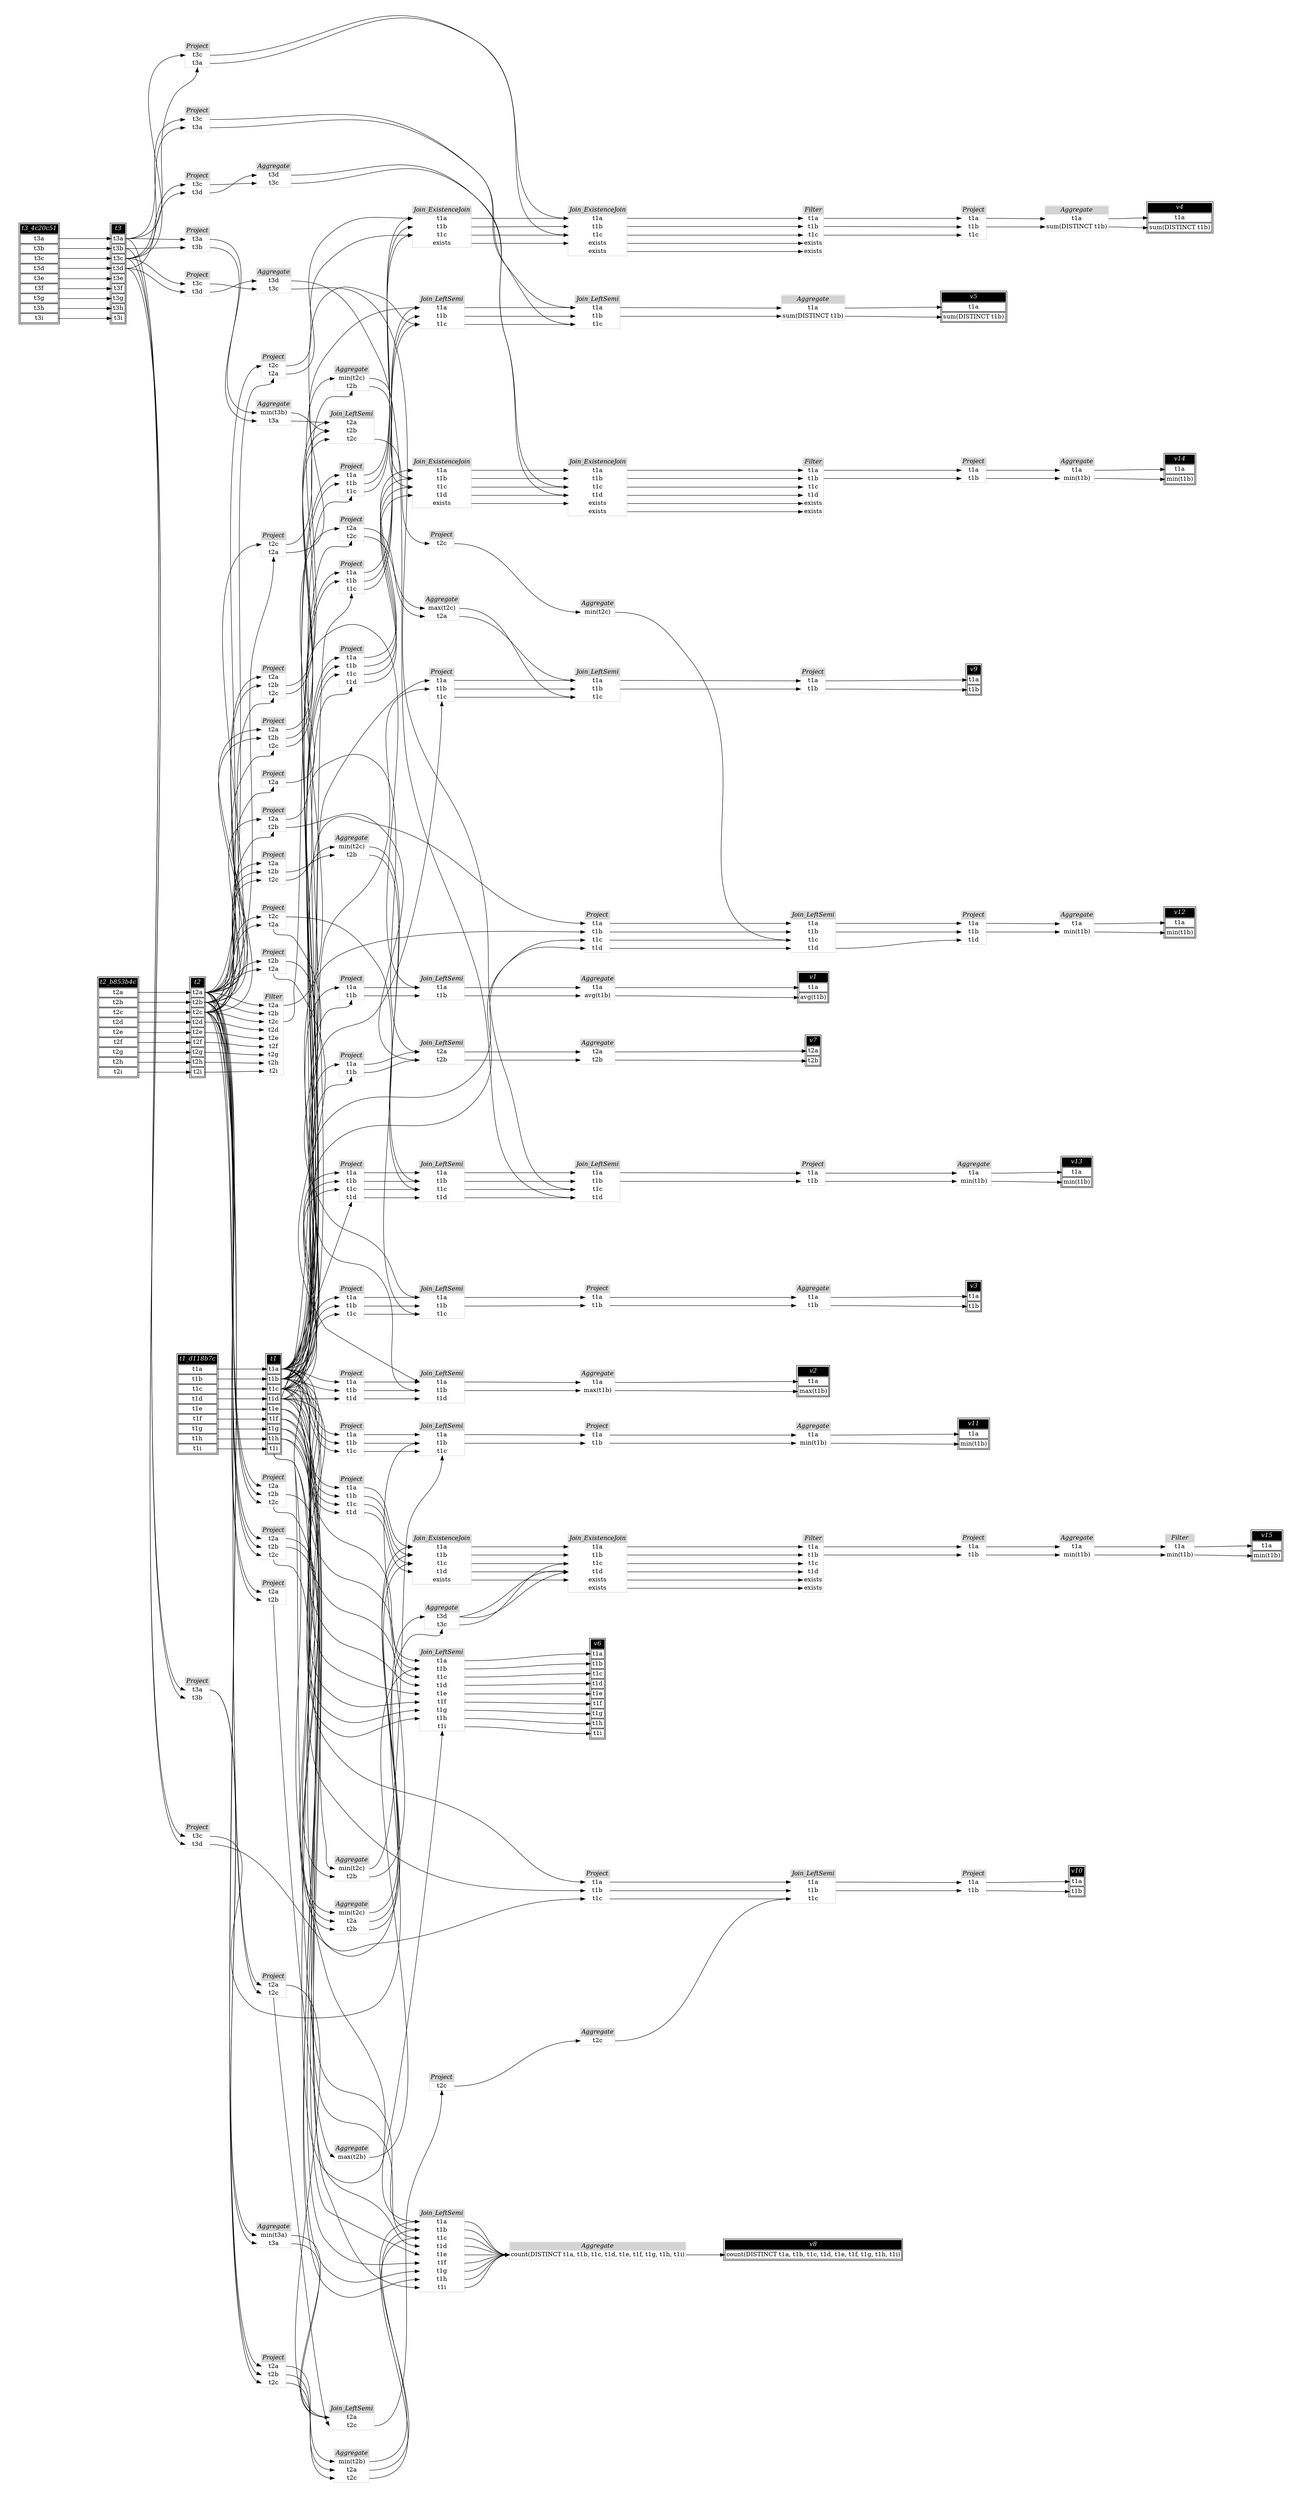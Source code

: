 // Automatically generated by SQLFlowTestSuite


digraph {
  graph [pad="0.5" nodesep="0.5" ranksep="1" fontname="Helvetica" rankdir=LR];
  node [shape=plaintext]

  
"Aggregate_049f04d" [label=<
<table color="lightgray" border="1" cellborder="0" cellspacing="0">
  <tr><td bgcolor="lightgray" port="nodeName"><i>Aggregate</i></td></tr>
  <tr><td port="0">t1a</td></tr>
<tr><td port="1">min(t1b)</td></tr>
</table>>];
     

"Aggregate_07106fa" [label=<
<table color="lightgray" border="1" cellborder="0" cellspacing="0">
  <tr><td bgcolor="lightgray" port="nodeName"><i>Aggregate</i></td></tr>
  <tr><td port="0">min(t2c)</td></tr>
</table>>];
     

"Aggregate_09254aa" [label=<
<table color="lightgray" border="1" cellborder="0" cellspacing="0">
  <tr><td bgcolor="lightgray" port="nodeName"><i>Aggregate</i></td></tr>
  <tr><td port="0">t1a</td></tr>
<tr><td port="1">min(t1b)</td></tr>
</table>>];
     

"Aggregate_1176e4d" [label=<
<table color="lightgray" border="1" cellborder="0" cellspacing="0">
  <tr><td bgcolor="lightgray" port="nodeName"><i>Aggregate</i></td></tr>
  <tr><td port="0">min(t3b)</td></tr>
<tr><td port="1">t3a</td></tr>
</table>>];
     

"Aggregate_1889f0f" [label=<
<table color="lightgray" border="1" cellborder="0" cellspacing="0">
  <tr><td bgcolor="lightgray" port="nodeName"><i>Aggregate</i></td></tr>
  <tr><td port="0">t2a</td></tr>
<tr><td port="1">t2b</td></tr>
</table>>];
     

"Aggregate_248b969" [label=<
<table color="lightgray" border="1" cellborder="0" cellspacing="0">
  <tr><td bgcolor="lightgray" port="nodeName"><i>Aggregate</i></td></tr>
  <tr><td port="0">t1a</td></tr>
<tr><td port="1">sum(DISTINCT t1b)</td></tr>
</table>>];
     

"Aggregate_2778fd2" [label=<
<table color="lightgray" border="1" cellborder="0" cellspacing="0">
  <tr><td bgcolor="lightgray" port="nodeName"><i>Aggregate</i></td></tr>
  <tr><td port="0">t1a</td></tr>
<tr><td port="1">max(t1b)</td></tr>
</table>>];
     

"Aggregate_3bd8cc7" [label=<
<table color="lightgray" border="1" cellborder="0" cellspacing="0">
  <tr><td bgcolor="lightgray" port="nodeName"><i>Aggregate</i></td></tr>
  <tr><td port="0">t3d</td></tr>
<tr><td port="1">t3c</td></tr>
</table>>];
     

"Aggregate_4b59957" [label=<
<table color="lightgray" border="1" cellborder="0" cellspacing="0">
  <tr><td bgcolor="lightgray" port="nodeName"><i>Aggregate</i></td></tr>
  <tr><td port="0">min(t2b)</td></tr>
<tr><td port="1">t2a</td></tr>
<tr><td port="2">t2c</td></tr>
</table>>];
     

"Aggregate_596ad0e" [label=<
<table color="lightgray" border="1" cellborder="0" cellspacing="0">
  <tr><td bgcolor="lightgray" port="nodeName"><i>Aggregate</i></td></tr>
  <tr><td port="0">t1a</td></tr>
<tr><td port="1">min(t1b)</td></tr>
</table>>];
     

"Aggregate_5e8c072" [label=<
<table color="lightgray" border="1" cellborder="0" cellspacing="0">
  <tr><td bgcolor="lightgray" port="nodeName"><i>Aggregate</i></td></tr>
  <tr><td port="0">min(t2c)</td></tr>
<tr><td port="1">t2b</td></tr>
</table>>];
     

"Aggregate_7064dc5" [label=<
<table color="lightgray" border="1" cellborder="0" cellspacing="0">
  <tr><td bgcolor="lightgray" port="nodeName"><i>Aggregate</i></td></tr>
  <tr><td port="0">t1a</td></tr>
<tr><td port="1">min(t1b)</td></tr>
</table>>];
     

"Aggregate_7a38f5c" [label=<
<table color="lightgray" border="1" cellborder="0" cellspacing="0">
  <tr><td bgcolor="lightgray" port="nodeName"><i>Aggregate</i></td></tr>
  <tr><td port="0">t1a</td></tr>
<tr><td port="1">avg(t1b)</td></tr>
</table>>];
     

"Aggregate_7d4ae0d" [label=<
<table color="lightgray" border="1" cellborder="0" cellspacing="0">
  <tr><td bgcolor="lightgray" port="nodeName"><i>Aggregate</i></td></tr>
  <tr><td port="0">min(t2c)</td></tr>
<tr><td port="1">t2b</td></tr>
</table>>];
     

"Aggregate_7d7c66b" [label=<
<table color="lightgray" border="1" cellborder="0" cellspacing="0">
  <tr><td bgcolor="lightgray" port="nodeName"><i>Aggregate</i></td></tr>
  <tr><td port="0">t2c</td></tr>
</table>>];
     

"Aggregate_a44143b" [label=<
<table color="lightgray" border="1" cellborder="0" cellspacing="0">
  <tr><td bgcolor="lightgray" port="nodeName"><i>Aggregate</i></td></tr>
  <tr><td port="0">min(t2c)</td></tr>
<tr><td port="1">t2a</td></tr>
<tr><td port="2">t2b</td></tr>
</table>>];
     

"Aggregate_aa0a28c" [label=<
<table color="lightgray" border="1" cellborder="0" cellspacing="0">
  <tr><td bgcolor="lightgray" port="nodeName"><i>Aggregate</i></td></tr>
  <tr><td port="0">t3d</td></tr>
<tr><td port="1">t3c</td></tr>
</table>>];
     

"Aggregate_b95e6fc" [label=<
<table color="lightgray" border="1" cellborder="0" cellspacing="0">
  <tr><td bgcolor="lightgray" port="nodeName"><i>Aggregate</i></td></tr>
  <tr><td port="0">min(t3a)</td></tr>
<tr><td port="1">t3a</td></tr>
</table>>];
     

"Aggregate_c4434bb" [label=<
<table color="lightgray" border="1" cellborder="0" cellspacing="0">
  <tr><td bgcolor="lightgray" port="nodeName"><i>Aggregate</i></td></tr>
  <tr><td port="0">t3d</td></tr>
<tr><td port="1">t3c</td></tr>
</table>>];
     

"Aggregate_c937c36" [label=<
<table color="lightgray" border="1" cellborder="0" cellspacing="0">
  <tr><td bgcolor="lightgray" port="nodeName"><i>Aggregate</i></td></tr>
  <tr><td port="0">t1a</td></tr>
<tr><td port="1">t1b</td></tr>
</table>>];
     

"Aggregate_d2bc3e7" [label=<
<table color="lightgray" border="1" cellborder="0" cellspacing="0">
  <tr><td bgcolor="lightgray" port="nodeName"><i>Aggregate</i></td></tr>
  <tr><td port="0">t1a</td></tr>
<tr><td port="1">sum(DISTINCT t1b)</td></tr>
</table>>];
     

"Aggregate_dd18b9b" [label=<
<table color="lightgray" border="1" cellborder="0" cellspacing="0">
  <tr><td bgcolor="lightgray" port="nodeName"><i>Aggregate</i></td></tr>
  <tr><td port="0">min(t2c)</td></tr>
<tr><td port="1">t2b</td></tr>
</table>>];
     

"Aggregate_df3da13" [label=<
<table color="lightgray" border="1" cellborder="0" cellspacing="0">
  <tr><td bgcolor="lightgray" port="nodeName"><i>Aggregate</i></td></tr>
  <tr><td port="0">max(t2c)</td></tr>
<tr><td port="1">t2a</td></tr>
</table>>];
     

"Aggregate_e395d1b" [label=<
<table color="lightgray" border="1" cellborder="0" cellspacing="0">
  <tr><td bgcolor="lightgray" port="nodeName"><i>Aggregate</i></td></tr>
  <tr><td port="0">count(DISTINCT t1a, t1b, t1c, t1d, t1e, t1f, t1g, t1h, t1i)</td></tr>
</table>>];
     

"Aggregate_e5a1fd6" [label=<
<table color="lightgray" border="1" cellborder="0" cellspacing="0">
  <tr><td bgcolor="lightgray" port="nodeName"><i>Aggregate</i></td></tr>
  <tr><td port="0">t1a</td></tr>
<tr><td port="1">min(t1b)</td></tr>
</table>>];
     

"Aggregate_ef704cc" [label=<
<table color="lightgray" border="1" cellborder="0" cellspacing="0">
  <tr><td bgcolor="lightgray" port="nodeName"><i>Aggregate</i></td></tr>
  <tr><td port="0">max(t2b)</td></tr>
</table>>];
     

"Filter_1c9af54" [label=<
<table color="lightgray" border="1" cellborder="0" cellspacing="0">
  <tr><td bgcolor="lightgray" port="nodeName"><i>Filter</i></td></tr>
  <tr><td port="0">t1a</td></tr>
<tr><td port="1">t1b</td></tr>
<tr><td port="2">t1c</td></tr>
<tr><td port="3">exists</td></tr>
<tr><td port="4">exists</td></tr>
</table>>];
     

"Filter_2165e18" [label=<
<table color="lightgray" border="1" cellborder="0" cellspacing="0">
  <tr><td bgcolor="lightgray" port="nodeName"><i>Filter</i></td></tr>
  <tr><td port="0">t1a</td></tr>
<tr><td port="1">min(t1b)</td></tr>
</table>>];
     

"Filter_298e16d" [label=<
<table color="lightgray" border="1" cellborder="0" cellspacing="0">
  <tr><td bgcolor="lightgray" port="nodeName"><i>Filter</i></td></tr>
  <tr><td port="0">t2a</td></tr>
<tr><td port="1">t2b</td></tr>
<tr><td port="2">t2c</td></tr>
<tr><td port="3">t2d</td></tr>
<tr><td port="4">t2e</td></tr>
<tr><td port="5">t2f</td></tr>
<tr><td port="6">t2g</td></tr>
<tr><td port="7">t2h</td></tr>
<tr><td port="8">t2i</td></tr>
</table>>];
     

"Filter_2a54542" [label=<
<table color="lightgray" border="1" cellborder="0" cellspacing="0">
  <tr><td bgcolor="lightgray" port="nodeName"><i>Filter</i></td></tr>
  <tr><td port="0">t1a</td></tr>
<tr><td port="1">t1b</td></tr>
<tr><td port="2">t1c</td></tr>
<tr><td port="3">t1d</td></tr>
<tr><td port="4">exists</td></tr>
<tr><td port="5">exists</td></tr>
</table>>];
     

"Filter_dfe4133" [label=<
<table color="lightgray" border="1" cellborder="0" cellspacing="0">
  <tr><td bgcolor="lightgray" port="nodeName"><i>Filter</i></td></tr>
  <tr><td port="0">t1a</td></tr>
<tr><td port="1">t1b</td></tr>
<tr><td port="2">t1c</td></tr>
<tr><td port="3">t1d</td></tr>
<tr><td port="4">exists</td></tr>
<tr><td port="5">exists</td></tr>
</table>>];
     

"Join_ExistenceJoin_0aa4c6b" [label=<
<table color="lightgray" border="1" cellborder="0" cellspacing="0">
  <tr><td bgcolor="lightgray" port="nodeName"><i>Join_ExistenceJoin</i></td></tr>
  <tr><td port="0">t1a</td></tr>
<tr><td port="1">t1b</td></tr>
<tr><td port="2">t1c</td></tr>
<tr><td port="3">t1d</td></tr>
<tr><td port="4">exists</td></tr>
<tr><td port="5">exists</td></tr>
</table>>];
     

"Join_ExistenceJoin_478fcfc" [label=<
<table color="lightgray" border="1" cellborder="0" cellspacing="0">
  <tr><td bgcolor="lightgray" port="nodeName"><i>Join_ExistenceJoin</i></td></tr>
  <tr><td port="0">t1a</td></tr>
<tr><td port="1">t1b</td></tr>
<tr><td port="2">t1c</td></tr>
<tr><td port="3">t1d</td></tr>
<tr><td port="4">exists</td></tr>
</table>>];
     

"Join_ExistenceJoin_583f0c8" [label=<
<table color="lightgray" border="1" cellborder="0" cellspacing="0">
  <tr><td bgcolor="lightgray" port="nodeName"><i>Join_ExistenceJoin</i></td></tr>
  <tr><td port="0">t1a</td></tr>
<tr><td port="1">t1b</td></tr>
<tr><td port="2">t1c</td></tr>
<tr><td port="3">exists</td></tr>
</table>>];
     

"Join_ExistenceJoin_66e4f5d" [label=<
<table color="lightgray" border="1" cellborder="0" cellspacing="0">
  <tr><td bgcolor="lightgray" port="nodeName"><i>Join_ExistenceJoin</i></td></tr>
  <tr><td port="0">t1a</td></tr>
<tr><td port="1">t1b</td></tr>
<tr><td port="2">t1c</td></tr>
<tr><td port="3">t1d</td></tr>
<tr><td port="4">exists</td></tr>
<tr><td port="5">exists</td></tr>
</table>>];
     

"Join_ExistenceJoin_6767471" [label=<
<table color="lightgray" border="1" cellborder="0" cellspacing="0">
  <tr><td bgcolor="lightgray" port="nodeName"><i>Join_ExistenceJoin</i></td></tr>
  <tr><td port="0">t1a</td></tr>
<tr><td port="1">t1b</td></tr>
<tr><td port="2">t1c</td></tr>
<tr><td port="3">t1d</td></tr>
<tr><td port="4">exists</td></tr>
</table>>];
     

"Join_ExistenceJoin_ca40bd1" [label=<
<table color="lightgray" border="1" cellborder="0" cellspacing="0">
  <tr><td bgcolor="lightgray" port="nodeName"><i>Join_ExistenceJoin</i></td></tr>
  <tr><td port="0">t1a</td></tr>
<tr><td port="1">t1b</td></tr>
<tr><td port="2">t1c</td></tr>
<tr><td port="3">exists</td></tr>
<tr><td port="4">exists</td></tr>
</table>>];
     

"Join_LeftSemi_2d2ac15" [label=<
<table color="lightgray" border="1" cellborder="0" cellspacing="0">
  <tr><td bgcolor="lightgray" port="nodeName"><i>Join_LeftSemi</i></td></tr>
  <tr><td port="0">t1a</td></tr>
<tr><td port="1">t1b</td></tr>
<tr><td port="2">t1c</td></tr>
</table>>];
     

"Join_LeftSemi_2e33711" [label=<
<table color="lightgray" border="1" cellborder="0" cellspacing="0">
  <tr><td bgcolor="lightgray" port="nodeName"><i>Join_LeftSemi</i></td></tr>
  <tr><td port="0">t1a</td></tr>
<tr><td port="1">t1b</td></tr>
<tr><td port="2">t1c</td></tr>
</table>>];
     

"Join_LeftSemi_3accd2e" [label=<
<table color="lightgray" border="1" cellborder="0" cellspacing="0">
  <tr><td bgcolor="lightgray" port="nodeName"><i>Join_LeftSemi</i></td></tr>
  <tr><td port="0">t2a</td></tr>
<tr><td port="1">t2c</td></tr>
</table>>];
     

"Join_LeftSemi_3f19bf0" [label=<
<table color="lightgray" border="1" cellborder="0" cellspacing="0">
  <tr><td bgcolor="lightgray" port="nodeName"><i>Join_LeftSemi</i></td></tr>
  <tr><td port="0">t2a</td></tr>
<tr><td port="1">t2b</td></tr>
<tr><td port="2">t2c</td></tr>
</table>>];
     

"Join_LeftSemi_4c2befb" [label=<
<table color="lightgray" border="1" cellborder="0" cellspacing="0">
  <tr><td bgcolor="lightgray" port="nodeName"><i>Join_LeftSemi</i></td></tr>
  <tr><td port="0">t1a</td></tr>
<tr><td port="1">t1b</td></tr>
<tr><td port="2">t1c</td></tr>
<tr><td port="3">t1d</td></tr>
</table>>];
     

"Join_LeftSemi_7f72aa1" [label=<
<table color="lightgray" border="1" cellborder="0" cellspacing="0">
  <tr><td bgcolor="lightgray" port="nodeName"><i>Join_LeftSemi</i></td></tr>
  <tr><td port="0">t1a</td></tr>
<tr><td port="1">t1b</td></tr>
<tr><td port="2">t1c</td></tr>
<tr><td port="3">t1d</td></tr>
</table>>];
     

"Join_LeftSemi_8269b69" [label=<
<table color="lightgray" border="1" cellborder="0" cellspacing="0">
  <tr><td bgcolor="lightgray" port="nodeName"><i>Join_LeftSemi</i></td></tr>
  <tr><td port="0">t1a</td></tr>
<tr><td port="1">t1b</td></tr>
<tr><td port="2">t1c</td></tr>
</table>>];
     

"Join_LeftSemi_919aff8" [label=<
<table color="lightgray" border="1" cellborder="0" cellspacing="0">
  <tr><td bgcolor="lightgray" port="nodeName"><i>Join_LeftSemi</i></td></tr>
  <tr><td port="0">t1a</td></tr>
<tr><td port="1">t1b</td></tr>
<tr><td port="2">t1c</td></tr>
<tr><td port="3">t1d</td></tr>
</table>>];
     

"Join_LeftSemi_97375e1" [label=<
<table color="lightgray" border="1" cellborder="0" cellspacing="0">
  <tr><td bgcolor="lightgray" port="nodeName"><i>Join_LeftSemi</i></td></tr>
  <tr><td port="0">t1a</td></tr>
<tr><td port="1">t1b</td></tr>
<tr><td port="2">t1d</td></tr>
</table>>];
     

"Join_LeftSemi_9de6dc7" [label=<
<table color="lightgray" border="1" cellborder="0" cellspacing="0">
  <tr><td bgcolor="lightgray" port="nodeName"><i>Join_LeftSemi</i></td></tr>
  <tr><td port="0">t1a</td></tr>
<tr><td port="1">t1b</td></tr>
</table>>];
     

"Join_LeftSemi_aa1c0cc" [label=<
<table color="lightgray" border="1" cellborder="0" cellspacing="0">
  <tr><td bgcolor="lightgray" port="nodeName"><i>Join_LeftSemi</i></td></tr>
  <tr><td port="0">t1a</td></tr>
<tr><td port="1">t1b</td></tr>
<tr><td port="2">t1c</td></tr>
</table>>];
     

"Join_LeftSemi_addcccd" [label=<
<table color="lightgray" border="1" cellborder="0" cellspacing="0">
  <tr><td bgcolor="lightgray" port="nodeName"><i>Join_LeftSemi</i></td></tr>
  <tr><td port="0">t1a</td></tr>
<tr><td port="1">t1b</td></tr>
<tr><td port="2">t1c</td></tr>
</table>>];
     

"Join_LeftSemi_af0851f" [label=<
<table color="lightgray" border="1" cellborder="0" cellspacing="0">
  <tr><td bgcolor="lightgray" port="nodeName"><i>Join_LeftSemi</i></td></tr>
  <tr><td port="0">t1a</td></tr>
<tr><td port="1">t1b</td></tr>
<tr><td port="2">t1c</td></tr>
</table>>];
     

"Join_LeftSemi_b00a126" [label=<
<table color="lightgray" border="1" cellborder="0" cellspacing="0">
  <tr><td bgcolor="lightgray" port="nodeName"><i>Join_LeftSemi</i></td></tr>
  <tr><td port="0">t1a</td></tr>
<tr><td port="1">t1b</td></tr>
<tr><td port="2">t1c</td></tr>
<tr><td port="3">t1d</td></tr>
<tr><td port="4">t1e</td></tr>
<tr><td port="5">t1f</td></tr>
<tr><td port="6">t1g</td></tr>
<tr><td port="7">t1h</td></tr>
<tr><td port="8">t1i</td></tr>
</table>>];
     

"Join_LeftSemi_de5776a" [label=<
<table color="lightgray" border="1" cellborder="0" cellspacing="0">
  <tr><td bgcolor="lightgray" port="nodeName"><i>Join_LeftSemi</i></td></tr>
  <tr><td port="0">t2a</td></tr>
<tr><td port="1">t2b</td></tr>
</table>>];
     

"Join_LeftSemi_f23310d" [label=<
<table color="lightgray" border="1" cellborder="0" cellspacing="0">
  <tr><td bgcolor="lightgray" port="nodeName"><i>Join_LeftSemi</i></td></tr>
  <tr><td port="0">t1a</td></tr>
<tr><td port="1">t1b</td></tr>
<tr><td port="2">t1c</td></tr>
<tr><td port="3">t1d</td></tr>
<tr><td port="4">t1e</td></tr>
<tr><td port="5">t1f</td></tr>
<tr><td port="6">t1g</td></tr>
<tr><td port="7">t1h</td></tr>
<tr><td port="8">t1i</td></tr>
</table>>];
     

"Project_0900bf8" [label=<
<table color="lightgray" border="1" cellborder="0" cellspacing="0">
  <tr><td bgcolor="lightgray" port="nodeName"><i>Project</i></td></tr>
  <tr><td port="0">t1a</td></tr>
<tr><td port="1">t1b</td></tr>
</table>>];
     

"Project_1499210" [label=<
<table color="lightgray" border="1" cellborder="0" cellspacing="0">
  <tr><td bgcolor="lightgray" port="nodeName"><i>Project</i></td></tr>
  <tr><td port="0">t3c</td></tr>
<tr><td port="1">t3a</td></tr>
</table>>];
     

"Project_1734274" [label=<
<table color="lightgray" border="1" cellborder="0" cellspacing="0">
  <tr><td bgcolor="lightgray" port="nodeName"><i>Project</i></td></tr>
  <tr><td port="0">t2c</td></tr>
<tr><td port="1">t2a</td></tr>
</table>>];
     

"Project_1e8d8c8" [label=<
<table color="lightgray" border="1" cellborder="0" cellspacing="0">
  <tr><td bgcolor="lightgray" port="nodeName"><i>Project</i></td></tr>
  <tr><td port="0">t1a</td></tr>
<tr><td port="1">t1b</td></tr>
<tr><td port="2">t1c</td></tr>
</table>>];
     

"Project_2084d73" [label=<
<table color="lightgray" border="1" cellborder="0" cellspacing="0">
  <tr><td bgcolor="lightgray" port="nodeName"><i>Project</i></td></tr>
  <tr><td port="0">t1a</td></tr>
<tr><td port="1">t1b</td></tr>
<tr><td port="2">t1c</td></tr>
</table>>];
     

"Project_2283584" [label=<
<table color="lightgray" border="1" cellborder="0" cellspacing="0">
  <tr><td bgcolor="lightgray" port="nodeName"><i>Project</i></td></tr>
  <tr><td port="0">t3c</td></tr>
<tr><td port="1">t3d</td></tr>
</table>>];
     

"Project_24559a2" [label=<
<table color="lightgray" border="1" cellborder="0" cellspacing="0">
  <tr><td bgcolor="lightgray" port="nodeName"><i>Project</i></td></tr>
  <tr><td port="0">t1a</td></tr>
<tr><td port="1">t1b</td></tr>
<tr><td port="2">t1c</td></tr>
</table>>];
     

"Project_33f30ae" [label=<
<table color="lightgray" border="1" cellborder="0" cellspacing="0">
  <tr><td bgcolor="lightgray" port="nodeName"><i>Project</i></td></tr>
  <tr><td port="0">t1a</td></tr>
<tr><td port="1">t1b</td></tr>
<tr><td port="2">t1c</td></tr>
</table>>];
     

"Project_381089f" [label=<
<table color="lightgray" border="1" cellborder="0" cellspacing="0">
  <tr><td bgcolor="lightgray" port="nodeName"><i>Project</i></td></tr>
  <tr><td port="0">t2a</td></tr>
<tr><td port="1">t2b</td></tr>
<tr><td port="2">t2c</td></tr>
</table>>];
     

"Project_3e681ef" [label=<
<table color="lightgray" border="1" cellborder="0" cellspacing="0">
  <tr><td bgcolor="lightgray" port="nodeName"><i>Project</i></td></tr>
  <tr><td port="0">t2c</td></tr>
</table>>];
     

"Project_3fe00e4" [label=<
<table color="lightgray" border="1" cellborder="0" cellspacing="0">
  <tr><td bgcolor="lightgray" port="nodeName"><i>Project</i></td></tr>
  <tr><td port="0">t1a</td></tr>
<tr><td port="1">t1b</td></tr>
<tr><td port="2">t1c</td></tr>
</table>>];
     

"Project_4af384a" [label=<
<table color="lightgray" border="1" cellborder="0" cellspacing="0">
  <tr><td bgcolor="lightgray" port="nodeName"><i>Project</i></td></tr>
  <tr><td port="0">t1a</td></tr>
<tr><td port="1">t1b</td></tr>
</table>>];
     

"Project_6ee1458" [label=<
<table color="lightgray" border="1" cellborder="0" cellspacing="0">
  <tr><td bgcolor="lightgray" port="nodeName"><i>Project</i></td></tr>
  <tr><td port="0">t1a</td></tr>
<tr><td port="1">t1b</td></tr>
</table>>];
     

"Project_714fbbd" [label=<
<table color="lightgray" border="1" cellborder="0" cellspacing="0">
  <tr><td bgcolor="lightgray" port="nodeName"><i>Project</i></td></tr>
  <tr><td port="0">t2a</td></tr>
<tr><td port="1">t2b</td></tr>
<tr><td port="2">t2c</td></tr>
</table>>];
     

"Project_71b07b2" [label=<
<table color="lightgray" border="1" cellborder="0" cellspacing="0">
  <tr><td bgcolor="lightgray" port="nodeName"><i>Project</i></td></tr>
  <tr><td port="0">t2a</td></tr>
</table>>];
     

"Project_8b5b1c0" [label=<
<table color="lightgray" border="1" cellborder="0" cellspacing="0">
  <tr><td bgcolor="lightgray" port="nodeName"><i>Project</i></td></tr>
  <tr><td port="0">t2a</td></tr>
<tr><td port="1">t2b</td></tr>
<tr><td port="2">t2c</td></tr>
</table>>];
     

"Project_8bbd249" [label=<
<table color="lightgray" border="1" cellborder="0" cellspacing="0">
  <tr><td bgcolor="lightgray" port="nodeName"><i>Project</i></td></tr>
  <tr><td port="0">t2a</td></tr>
<tr><td port="1">t2c</td></tr>
</table>>];
     

"Project_8f5fe75" [label=<
<table color="lightgray" border="1" cellborder="0" cellspacing="0">
  <tr><td bgcolor="lightgray" port="nodeName"><i>Project</i></td></tr>
  <tr><td port="0">t3a</td></tr>
<tr><td port="1">t3b</td></tr>
</table>>];
     

"Project_908889b" [label=<
<table color="lightgray" border="1" cellborder="0" cellspacing="0">
  <tr><td bgcolor="lightgray" port="nodeName"><i>Project</i></td></tr>
  <tr><td port="0">t2a</td></tr>
<tr><td port="1">t2b</td></tr>
</table>>];
     

"Project_a5f8826" [label=<
<table color="lightgray" border="1" cellborder="0" cellspacing="0">
  <tr><td bgcolor="lightgray" port="nodeName"><i>Project</i></td></tr>
  <tr><td port="0">t3c</td></tr>
<tr><td port="1">t3d</td></tr>
</table>>];
     

"Project_ac19179" [label=<
<table color="lightgray" border="1" cellborder="0" cellspacing="0">
  <tr><td bgcolor="lightgray" port="nodeName"><i>Project</i></td></tr>
  <tr><td port="0">t3a</td></tr>
<tr><td port="1">t3b</td></tr>
</table>>];
     

"Project_aee2aab" [label=<
<table color="lightgray" border="1" cellborder="0" cellspacing="0">
  <tr><td bgcolor="lightgray" port="nodeName"><i>Project</i></td></tr>
  <tr><td port="0">t1a</td></tr>
<tr><td port="1">t1b</td></tr>
</table>>];
     

"Project_af525d9" [label=<
<table color="lightgray" border="1" cellborder="0" cellspacing="0">
  <tr><td bgcolor="lightgray" port="nodeName"><i>Project</i></td></tr>
  <tr><td port="0">t2b</td></tr>
<tr><td port="1">t2a</td></tr>
</table>>];
     

"Project_af8253d" [label=<
<table color="lightgray" border="1" cellborder="0" cellspacing="0">
  <tr><td bgcolor="lightgray" port="nodeName"><i>Project</i></td></tr>
  <tr><td port="0">t1a</td></tr>
<tr><td port="1">t1b</td></tr>
<tr><td port="2">t1d</td></tr>
</table>>];
     

"Project_affbd80" [label=<
<table color="lightgray" border="1" cellborder="0" cellspacing="0">
  <tr><td bgcolor="lightgray" port="nodeName"><i>Project</i></td></tr>
  <tr><td port="0">t1a</td></tr>
<tr><td port="1">t1b</td></tr>
</table>>];
     

"Project_b2be422" [label=<
<table color="lightgray" border="1" cellborder="0" cellspacing="0">
  <tr><td bgcolor="lightgray" port="nodeName"><i>Project</i></td></tr>
  <tr><td port="0">t1a</td></tr>
<tr><td port="1">t1b</td></tr>
<tr><td port="2">t1c</td></tr>
<tr><td port="3">t1d</td></tr>
</table>>];
     

"Project_b51106c" [label=<
<table color="lightgray" border="1" cellborder="0" cellspacing="0">
  <tr><td bgcolor="lightgray" port="nodeName"><i>Project</i></td></tr>
  <tr><td port="0">t1a</td></tr>
<tr><td port="1">t1b</td></tr>
<tr><td port="2">t1c</td></tr>
</table>>];
     

"Project_bbd0143" [label=<
<table color="lightgray" border="1" cellborder="0" cellspacing="0">
  <tr><td bgcolor="lightgray" port="nodeName"><i>Project</i></td></tr>
  <tr><td port="0">t1a</td></tr>
<tr><td port="1">t1b</td></tr>
<tr><td port="2">t1c</td></tr>
<tr><td port="3">t1d</td></tr>
</table>>];
     

"Project_bf31fad" [label=<
<table color="lightgray" border="1" cellborder="0" cellspacing="0">
  <tr><td bgcolor="lightgray" port="nodeName"><i>Project</i></td></tr>
  <tr><td port="0">t2a</td></tr>
<tr><td port="1">t2b</td></tr>
</table>>];
     

"Project_c14b98b" [label=<
<table color="lightgray" border="1" cellborder="0" cellspacing="0">
  <tr><td bgcolor="lightgray" port="nodeName"><i>Project</i></td></tr>
  <tr><td port="0">t1a</td></tr>
<tr><td port="1">t1b</td></tr>
</table>>];
     

"Project_c237e22" [label=<
<table color="lightgray" border="1" cellborder="0" cellspacing="0">
  <tr><td bgcolor="lightgray" port="nodeName"><i>Project</i></td></tr>
  <tr><td port="0">t2a</td></tr>
<tr><td port="1">t2c</td></tr>
</table>>];
     

"Project_c4b7c8d" [label=<
<table color="lightgray" border="1" cellborder="0" cellspacing="0">
  <tr><td bgcolor="lightgray" port="nodeName"><i>Project</i></td></tr>
  <tr><td port="0">t3c</td></tr>
<tr><td port="1">t3a</td></tr>
</table>>];
     

"Project_c5c098b" [label=<
<table color="lightgray" border="1" cellborder="0" cellspacing="0">
  <tr><td bgcolor="lightgray" port="nodeName"><i>Project</i></td></tr>
  <tr><td port="0">t1a</td></tr>
<tr><td port="1">t1b</td></tr>
</table>>];
     

"Project_d0c28f2" [label=<
<table color="lightgray" border="1" cellborder="0" cellspacing="0">
  <tr><td bgcolor="lightgray" port="nodeName"><i>Project</i></td></tr>
  <tr><td port="0">t1a</td></tr>
<tr><td port="1">t1b</td></tr>
<tr><td port="2">t1c</td></tr>
<tr><td port="3">t1d</td></tr>
</table>>];
     

"Project_d26346b" [label=<
<table color="lightgray" border="1" cellborder="0" cellspacing="0">
  <tr><td bgcolor="lightgray" port="nodeName"><i>Project</i></td></tr>
  <tr><td port="0">t1a</td></tr>
<tr><td port="1">t1b</td></tr>
<tr><td port="2">t1c</td></tr>
<tr><td port="3">t1d</td></tr>
</table>>];
     

"Project_d27916a" [label=<
<table color="lightgray" border="1" cellborder="0" cellspacing="0">
  <tr><td bgcolor="lightgray" port="nodeName"><i>Project</i></td></tr>
  <tr><td port="0">t1a</td></tr>
<tr><td port="1">t1b</td></tr>
</table>>];
     

"Project_d537cbc" [label=<
<table color="lightgray" border="1" cellborder="0" cellspacing="0">
  <tr><td bgcolor="lightgray" port="nodeName"><i>Project</i></td></tr>
  <tr><td port="0">t2c</td></tr>
<tr><td port="1">t2a</td></tr>
</table>>];
     

"Project_d6c69de" [label=<
<table color="lightgray" border="1" cellborder="0" cellspacing="0">
  <tr><td bgcolor="lightgray" port="nodeName"><i>Project</i></td></tr>
  <tr><td port="0">t2a</td></tr>
<tr><td port="1">t2b</td></tr>
<tr><td port="2">t2c</td></tr>
</table>>];
     

"Project_d8d064e" [label=<
<table color="lightgray" border="1" cellborder="0" cellspacing="0">
  <tr><td bgcolor="lightgray" port="nodeName"><i>Project</i></td></tr>
  <tr><td port="0">t3c</td></tr>
<tr><td port="1">t3d</td></tr>
</table>>];
     

"Project_ebd434e" [label=<
<table color="lightgray" border="1" cellborder="0" cellspacing="0">
  <tr><td bgcolor="lightgray" port="nodeName"><i>Project</i></td></tr>
  <tr><td port="0">t2c</td></tr>
</table>>];
     

"Project_f137167" [label=<
<table color="lightgray" border="1" cellborder="0" cellspacing="0">
  <tr><td bgcolor="lightgray" port="nodeName"><i>Project</i></td></tr>
  <tr><td port="0">t1a</td></tr>
<tr><td port="1">t1b</td></tr>
<tr><td port="2">t1c</td></tr>
</table>>];
     

"Project_f48cb41" [label=<
<table color="lightgray" border="1" cellborder="0" cellspacing="0">
  <tr><td bgcolor="lightgray" port="nodeName"><i>Project</i></td></tr>
  <tr><td port="0">t2a</td></tr>
<tr><td port="1">t2b</td></tr>
<tr><td port="2">t2c</td></tr>
</table>>];
     

"Project_f50697b" [label=<
<table color="lightgray" border="1" cellborder="0" cellspacing="0">
  <tr><td bgcolor="lightgray" port="nodeName"><i>Project</i></td></tr>
  <tr><td port="0">t2c</td></tr>
<tr><td port="1">t2a</td></tr>
</table>>];
     

"Project_f5f0364" [label=<
<table color="lightgray" border="1" cellborder="0" cellspacing="0">
  <tr><td bgcolor="lightgray" port="nodeName"><i>Project</i></td></tr>
  <tr><td port="0">t1a</td></tr>
<tr><td port="1">t1b</td></tr>
</table>>];
     

"Project_f96d380" [label=<
<table color="lightgray" border="1" cellborder="0" cellspacing="0">
  <tr><td bgcolor="lightgray" port="nodeName"><i>Project</i></td></tr>
  <tr><td port="0">t2a</td></tr>
<tr><td port="1">t2b</td></tr>
<tr><td port="2">t2c</td></tr>
</table>>];
     

"Project_fd399b5" [label=<
<table color="lightgray" border="1" cellborder="0" cellspacing="0">
  <tr><td bgcolor="lightgray" port="nodeName"><i>Project</i></td></tr>
  <tr><td port="0">t1a</td></tr>
<tr><td port="1">t1b</td></tr>
<tr><td port="2">t1d</td></tr>
</table>>];
     

"t1" [color="black" label=<
<table>
  <tr><td bgcolor="black" port="nodeName"><i><font color="white">t1</font></i></td></tr>
  <tr><td port="0">t1a</td></tr>
<tr><td port="1">t1b</td></tr>
<tr><td port="2">t1c</td></tr>
<tr><td port="3">t1d</td></tr>
<tr><td port="4">t1e</td></tr>
<tr><td port="5">t1f</td></tr>
<tr><td port="6">t1g</td></tr>
<tr><td port="7">t1h</td></tr>
<tr><td port="8">t1i</td></tr>
</table>>];
     

"t1_d118b7c" [color="black" label=<
<table>
  <tr><td bgcolor="black" port="nodeName"><i><font color="white">t1_d118b7c</font></i></td></tr>
  <tr><td port="0">t1a</td></tr>
<tr><td port="1">t1b</td></tr>
<tr><td port="2">t1c</td></tr>
<tr><td port="3">t1d</td></tr>
<tr><td port="4">t1e</td></tr>
<tr><td port="5">t1f</td></tr>
<tr><td port="6">t1g</td></tr>
<tr><td port="7">t1h</td></tr>
<tr><td port="8">t1i</td></tr>
</table>>];
     

"t2" [color="black" label=<
<table>
  <tr><td bgcolor="black" port="nodeName"><i><font color="white">t2</font></i></td></tr>
  <tr><td port="0">t2a</td></tr>
<tr><td port="1">t2b</td></tr>
<tr><td port="2">t2c</td></tr>
<tr><td port="3">t2d</td></tr>
<tr><td port="4">t2e</td></tr>
<tr><td port="5">t2f</td></tr>
<tr><td port="6">t2g</td></tr>
<tr><td port="7">t2h</td></tr>
<tr><td port="8">t2i</td></tr>
</table>>];
     

"t2_b853b4c" [color="black" label=<
<table>
  <tr><td bgcolor="black" port="nodeName"><i><font color="white">t2_b853b4c</font></i></td></tr>
  <tr><td port="0">t2a</td></tr>
<tr><td port="1">t2b</td></tr>
<tr><td port="2">t2c</td></tr>
<tr><td port="3">t2d</td></tr>
<tr><td port="4">t2e</td></tr>
<tr><td port="5">t2f</td></tr>
<tr><td port="6">t2g</td></tr>
<tr><td port="7">t2h</td></tr>
<tr><td port="8">t2i</td></tr>
</table>>];
     

"t3" [color="black" label=<
<table>
  <tr><td bgcolor="black" port="nodeName"><i><font color="white">t3</font></i></td></tr>
  <tr><td port="0">t3a</td></tr>
<tr><td port="1">t3b</td></tr>
<tr><td port="2">t3c</td></tr>
<tr><td port="3">t3d</td></tr>
<tr><td port="4">t3e</td></tr>
<tr><td port="5">t3f</td></tr>
<tr><td port="6">t3g</td></tr>
<tr><td port="7">t3h</td></tr>
<tr><td port="8">t3i</td></tr>
</table>>];
     

"t3_4c20c51" [color="black" label=<
<table>
  <tr><td bgcolor="black" port="nodeName"><i><font color="white">t3_4c20c51</font></i></td></tr>
  <tr><td port="0">t3a</td></tr>
<tr><td port="1">t3b</td></tr>
<tr><td port="2">t3c</td></tr>
<tr><td port="3">t3d</td></tr>
<tr><td port="4">t3e</td></tr>
<tr><td port="5">t3f</td></tr>
<tr><td port="6">t3g</td></tr>
<tr><td port="7">t3h</td></tr>
<tr><td port="8">t3i</td></tr>
</table>>];
     

"v1" [color="black" label=<
<table>
  <tr><td bgcolor="black" port="nodeName"><i><font color="white">v1</font></i></td></tr>
  <tr><td port="0">t1a</td></tr>
<tr><td port="1">avg(t1b)</td></tr>
</table>>];
     

"v10" [color="black" label=<
<table>
  <tr><td bgcolor="black" port="nodeName"><i><font color="white">v10</font></i></td></tr>
  <tr><td port="0">t1a</td></tr>
<tr><td port="1">t1b</td></tr>
</table>>];
     

"v11" [color="black" label=<
<table>
  <tr><td bgcolor="black" port="nodeName"><i><font color="white">v11</font></i></td></tr>
  <tr><td port="0">t1a</td></tr>
<tr><td port="1">min(t1b)</td></tr>
</table>>];
     

"v12" [color="black" label=<
<table>
  <tr><td bgcolor="black" port="nodeName"><i><font color="white">v12</font></i></td></tr>
  <tr><td port="0">t1a</td></tr>
<tr><td port="1">min(t1b)</td></tr>
</table>>];
     

"v13" [color="black" label=<
<table>
  <tr><td bgcolor="black" port="nodeName"><i><font color="white">v13</font></i></td></tr>
  <tr><td port="0">t1a</td></tr>
<tr><td port="1">min(t1b)</td></tr>
</table>>];
     

"v14" [color="black" label=<
<table>
  <tr><td bgcolor="black" port="nodeName"><i><font color="white">v14</font></i></td></tr>
  <tr><td port="0">t1a</td></tr>
<tr><td port="1">min(t1b)</td></tr>
</table>>];
     

"v15" [color="black" label=<
<table>
  <tr><td bgcolor="black" port="nodeName"><i><font color="white">v15</font></i></td></tr>
  <tr><td port="0">t1a</td></tr>
<tr><td port="1">min(t1b)</td></tr>
</table>>];
     

"v2" [color="black" label=<
<table>
  <tr><td bgcolor="black" port="nodeName"><i><font color="white">v2</font></i></td></tr>
  <tr><td port="0">t1a</td></tr>
<tr><td port="1">max(t1b)</td></tr>
</table>>];
     

"v3" [color="black" label=<
<table>
  <tr><td bgcolor="black" port="nodeName"><i><font color="white">v3</font></i></td></tr>
  <tr><td port="0">t1a</td></tr>
<tr><td port="1">t1b</td></tr>
</table>>];
     

"v4" [color="black" label=<
<table>
  <tr><td bgcolor="black" port="nodeName"><i><font color="white">v4</font></i></td></tr>
  <tr><td port="0">t1a</td></tr>
<tr><td port="1">sum(DISTINCT t1b)</td></tr>
</table>>];
     

"v5" [color="black" label=<
<table>
  <tr><td bgcolor="black" port="nodeName"><i><font color="white">v5</font></i></td></tr>
  <tr><td port="0">t1a</td></tr>
<tr><td port="1">sum(DISTINCT t1b)</td></tr>
</table>>];
     

"v6" [color="black" label=<
<table>
  <tr><td bgcolor="black" port="nodeName"><i><font color="white">v6</font></i></td></tr>
  <tr><td port="0">t1a</td></tr>
<tr><td port="1">t1b</td></tr>
<tr><td port="2">t1c</td></tr>
<tr><td port="3">t1d</td></tr>
<tr><td port="4">t1e</td></tr>
<tr><td port="5">t1f</td></tr>
<tr><td port="6">t1g</td></tr>
<tr><td port="7">t1h</td></tr>
<tr><td port="8">t1i</td></tr>
</table>>];
     

"v7" [color="black" label=<
<table>
  <tr><td bgcolor="black" port="nodeName"><i><font color="white">v7</font></i></td></tr>
  <tr><td port="0">t2a</td></tr>
<tr><td port="1">t2b</td></tr>
</table>>];
     

"v8" [color="black" label=<
<table>
  <tr><td bgcolor="black" port="nodeName"><i><font color="white">v8</font></i></td></tr>
  <tr><td port="0">count(DISTINCT t1a, t1b, t1c, t1d, t1e, t1f, t1g, t1h, t1i)</td></tr>
</table>>];
     

"v9" [color="black" label=<
<table>
  <tr><td bgcolor="black" port="nodeName"><i><font color="white">v9</font></i></td></tr>
  <tr><td port="0">t1a</td></tr>
<tr><td port="1">t1b</td></tr>
</table>>];
     
  "Aggregate_049f04d":0 -> "Filter_2165e18":0;
"Aggregate_049f04d":1 -> "Filter_2165e18":1;
"Aggregate_07106fa":0 -> "Join_LeftSemi_7f72aa1":2;
"Aggregate_09254aa":0 -> "v13":0;
"Aggregate_09254aa":1 -> "v13":1;
"Aggregate_1176e4d":0 -> "Join_LeftSemi_3f19bf0":1;
"Aggregate_1176e4d":1 -> "Join_LeftSemi_3f19bf0":0;
"Aggregate_1889f0f":0 -> "v7":0;
"Aggregate_1889f0f":1 -> "v7":1;
"Aggregate_248b969":0 -> "v5":0;
"Aggregate_248b969":1 -> "v5":1;
"Aggregate_2778fd2":0 -> "v2":0;
"Aggregate_2778fd2":1 -> "v2":1;
"Aggregate_3bd8cc7":0 -> "Join_ExistenceJoin_0aa4c6b":3;
"Aggregate_3bd8cc7":1 -> "Join_ExistenceJoin_0aa4c6b":2;
"Aggregate_4b59957":0 -> "Join_LeftSemi_b00a126":1;
"Aggregate_4b59957":1 -> "Join_LeftSemi_b00a126":0;
"Aggregate_4b59957":2 -> "Join_LeftSemi_b00a126":2;
"Aggregate_596ad0e":0 -> "v12":0;
"Aggregate_596ad0e":1 -> "v12":1;
"Aggregate_5e8c072":0 -> "Join_ExistenceJoin_478fcfc":2;
"Aggregate_5e8c072":1 -> "Join_ExistenceJoin_478fcfc":1;
"Aggregate_7064dc5":0 -> "v11":0;
"Aggregate_7064dc5":1 -> "v11":1;
"Aggregate_7a38f5c":0 -> "v1":0;
"Aggregate_7a38f5c":1 -> "v1":1;
"Aggregate_7d4ae0d":0 -> "Join_LeftSemi_2e33711":2;
"Aggregate_7d4ae0d":1 -> "Join_LeftSemi_2e33711":1;
"Aggregate_7d7c66b":0 -> "Join_LeftSemi_aa1c0cc":2;
"Aggregate_a44143b":0 -> "Join_ExistenceJoin_6767471":2;
"Aggregate_a44143b":1 -> "Join_ExistenceJoin_6767471":0;
"Aggregate_a44143b":2 -> "Join_ExistenceJoin_6767471":1;
"Aggregate_aa0a28c":0 -> "Join_ExistenceJoin_66e4f5d":3;
"Aggregate_aa0a28c":0 -> "Join_ExistenceJoin_66e4f5d":3;
"Aggregate_aa0a28c":1 -> "Join_ExistenceJoin_66e4f5d":2;
"Aggregate_b95e6fc":0 -> "Join_LeftSemi_3accd2e":0;
"Aggregate_b95e6fc":1 -> "Join_LeftSemi_3accd2e":0;
"Aggregate_c4434bb":0 -> "Join_LeftSemi_4c2befb":3;
"Aggregate_c4434bb":1 -> "Join_LeftSemi_4c2befb":2;
"Aggregate_c937c36":0 -> "v3":0;
"Aggregate_c937c36":1 -> "v3":1;
"Aggregate_d2bc3e7":0 -> "v4":0;
"Aggregate_d2bc3e7":1 -> "v4":1;
"Aggregate_dd18b9b":0 -> "Join_LeftSemi_919aff8":2;
"Aggregate_dd18b9b":1 -> "Join_LeftSemi_919aff8":1;
"Aggregate_df3da13":0 -> "Join_LeftSemi_af0851f":2;
"Aggregate_df3da13":1 -> "Join_LeftSemi_af0851f":0;
"Aggregate_e395d1b":0 -> "v8":0;
"Aggregate_e5a1fd6":0 -> "v14":0;
"Aggregate_e5a1fd6":1 -> "v14":1;
"Aggregate_ef704cc":0 -> "Join_LeftSemi_f23310d":1;
"Filter_1c9af54":0 -> "Project_24559a2":0;
"Filter_1c9af54":1 -> "Project_24559a2":1;
"Filter_1c9af54":2 -> "Project_24559a2":2;
"Filter_2165e18":0 -> "v15":0;
"Filter_2165e18":1 -> "v15":1;
"Filter_298e16d":0 -> "Project_c237e22":0;
"Filter_298e16d":2 -> "Project_c237e22":1;
"Filter_2a54542":0 -> "Project_aee2aab":0;
"Filter_2a54542":1 -> "Project_aee2aab":1;
"Filter_dfe4133":0 -> "Project_d27916a":0;
"Filter_dfe4133":1 -> "Project_d27916a":1;
"Join_ExistenceJoin_0aa4c6b":0 -> "Filter_2a54542":0;
"Join_ExistenceJoin_0aa4c6b":1 -> "Filter_2a54542":1;
"Join_ExistenceJoin_0aa4c6b":2 -> "Filter_2a54542":2;
"Join_ExistenceJoin_0aa4c6b":3 -> "Filter_2a54542":3;
"Join_ExistenceJoin_0aa4c6b":4 -> "Filter_2a54542":4;
"Join_ExistenceJoin_0aa4c6b":5 -> "Filter_2a54542":5;
"Join_ExistenceJoin_478fcfc":0 -> "Join_ExistenceJoin_0aa4c6b":0;
"Join_ExistenceJoin_478fcfc":1 -> "Join_ExistenceJoin_0aa4c6b":1;
"Join_ExistenceJoin_478fcfc":2 -> "Join_ExistenceJoin_0aa4c6b":2;
"Join_ExistenceJoin_478fcfc":3 -> "Join_ExistenceJoin_0aa4c6b":3;
"Join_ExistenceJoin_478fcfc":4 -> "Join_ExistenceJoin_0aa4c6b":4;
"Join_ExistenceJoin_583f0c8":0 -> "Join_ExistenceJoin_ca40bd1":0;
"Join_ExistenceJoin_583f0c8":1 -> "Join_ExistenceJoin_ca40bd1":1;
"Join_ExistenceJoin_583f0c8":2 -> "Join_ExistenceJoin_ca40bd1":2;
"Join_ExistenceJoin_583f0c8":3 -> "Join_ExistenceJoin_ca40bd1":3;
"Join_ExistenceJoin_66e4f5d":0 -> "Filter_dfe4133":0;
"Join_ExistenceJoin_66e4f5d":1 -> "Filter_dfe4133":1;
"Join_ExistenceJoin_66e4f5d":2 -> "Filter_dfe4133":2;
"Join_ExistenceJoin_66e4f5d":3 -> "Filter_dfe4133":3;
"Join_ExistenceJoin_66e4f5d":4 -> "Filter_dfe4133":4;
"Join_ExistenceJoin_66e4f5d":5 -> "Filter_dfe4133":5;
"Join_ExistenceJoin_6767471":0 -> "Join_ExistenceJoin_66e4f5d":0;
"Join_ExistenceJoin_6767471":1 -> "Join_ExistenceJoin_66e4f5d":1;
"Join_ExistenceJoin_6767471":2 -> "Join_ExistenceJoin_66e4f5d":2;
"Join_ExistenceJoin_6767471":3 -> "Join_ExistenceJoin_66e4f5d":3;
"Join_ExistenceJoin_6767471":4 -> "Join_ExistenceJoin_66e4f5d":4;
"Join_ExistenceJoin_ca40bd1":0 -> "Filter_1c9af54":0;
"Join_ExistenceJoin_ca40bd1":1 -> "Filter_1c9af54":1;
"Join_ExistenceJoin_ca40bd1":2 -> "Filter_1c9af54":2;
"Join_ExistenceJoin_ca40bd1":3 -> "Filter_1c9af54":3;
"Join_ExistenceJoin_ca40bd1":4 -> "Filter_1c9af54":4;
"Join_LeftSemi_2d2ac15":0 -> "Join_LeftSemi_addcccd":0;
"Join_LeftSemi_2d2ac15":1 -> "Join_LeftSemi_addcccd":1;
"Join_LeftSemi_2d2ac15":2 -> "Join_LeftSemi_addcccd":2;
"Join_LeftSemi_2e33711":0 -> "Project_c14b98b":0;
"Join_LeftSemi_2e33711":1 -> "Project_c14b98b":1;
"Join_LeftSemi_3accd2e":1 -> "Project_3e681ef":0;
"Join_LeftSemi_3f19bf0":2 -> "Project_ebd434e":0;
"Join_LeftSemi_4c2befb":0 -> "Project_6ee1458":0;
"Join_LeftSemi_4c2befb":1 -> "Project_6ee1458":1;
"Join_LeftSemi_7f72aa1":0 -> "Project_af8253d":0;
"Join_LeftSemi_7f72aa1":1 -> "Project_af8253d":1;
"Join_LeftSemi_7f72aa1":3 -> "Project_af8253d":2;
"Join_LeftSemi_8269b69":0 -> "Project_4af384a":0;
"Join_LeftSemi_8269b69":1 -> "Project_4af384a":1;
"Join_LeftSemi_919aff8":0 -> "Join_LeftSemi_4c2befb":0;
"Join_LeftSemi_919aff8":1 -> "Join_LeftSemi_4c2befb":1;
"Join_LeftSemi_919aff8":2 -> "Join_LeftSemi_4c2befb":2;
"Join_LeftSemi_919aff8":3 -> "Join_LeftSemi_4c2befb":3;
"Join_LeftSemi_97375e1":0 -> "Aggregate_2778fd2":0;
"Join_LeftSemi_97375e1":1 -> "Aggregate_2778fd2":1;
"Join_LeftSemi_9de6dc7":0 -> "Aggregate_7a38f5c":0;
"Join_LeftSemi_9de6dc7":1 -> "Aggregate_7a38f5c":1;
"Join_LeftSemi_aa1c0cc":0 -> "Project_f5f0364":0;
"Join_LeftSemi_aa1c0cc":1 -> "Project_f5f0364":1;
"Join_LeftSemi_addcccd":0 -> "Aggregate_248b969":0;
"Join_LeftSemi_addcccd":1 -> "Aggregate_248b969":1;
"Join_LeftSemi_af0851f":0 -> "Project_c5c098b":0;
"Join_LeftSemi_af0851f":1 -> "Project_c5c098b":1;
"Join_LeftSemi_b00a126":0 -> "Aggregate_e395d1b":0;
"Join_LeftSemi_b00a126":1 -> "Aggregate_e395d1b":0;
"Join_LeftSemi_b00a126":2 -> "Aggregate_e395d1b":0;
"Join_LeftSemi_b00a126":3 -> "Aggregate_e395d1b":0;
"Join_LeftSemi_b00a126":4 -> "Aggregate_e395d1b":0;
"Join_LeftSemi_b00a126":5 -> "Aggregate_e395d1b":0;
"Join_LeftSemi_b00a126":6 -> "Aggregate_e395d1b":0;
"Join_LeftSemi_b00a126":7 -> "Aggregate_e395d1b":0;
"Join_LeftSemi_b00a126":8 -> "Aggregate_e395d1b":0;
"Join_LeftSemi_de5776a":0 -> "Aggregate_1889f0f":0;
"Join_LeftSemi_de5776a":1 -> "Aggregate_1889f0f":1;
"Join_LeftSemi_f23310d":0 -> "v6":0;
"Join_LeftSemi_f23310d":1 -> "v6":1;
"Join_LeftSemi_f23310d":2 -> "v6":2;
"Join_LeftSemi_f23310d":3 -> "v6":3;
"Join_LeftSemi_f23310d":4 -> "v6":4;
"Join_LeftSemi_f23310d":5 -> "v6":5;
"Join_LeftSemi_f23310d":6 -> "v6":6;
"Join_LeftSemi_f23310d":7 -> "v6":7;
"Join_LeftSemi_f23310d":8 -> "v6":8;
"Project_0900bf8":0 -> "Join_LeftSemi_de5776a":0;
"Project_0900bf8":1 -> "Join_LeftSemi_de5776a":1;
"Project_1499210":0 -> "Join_ExistenceJoin_ca40bd1":2;
"Project_1499210":1 -> "Join_ExistenceJoin_ca40bd1":0;
"Project_1734274":0 -> "Join_ExistenceJoin_583f0c8":2;
"Project_1734274":1 -> "Join_ExistenceJoin_583f0c8":0;
"Project_1e8d8c8":0 -> "Join_LeftSemi_8269b69":0;
"Project_1e8d8c8":1 -> "Join_LeftSemi_8269b69":1;
"Project_1e8d8c8":2 -> "Join_LeftSemi_8269b69":2;
"Project_2084d73":0 -> "Join_LeftSemi_aa1c0cc":0;
"Project_2084d73":1 -> "Join_LeftSemi_aa1c0cc":1;
"Project_2084d73":2 -> "Join_LeftSemi_aa1c0cc":2;
"Project_2283584":0 -> "Aggregate_3bd8cc7":1;
"Project_2283584":1 -> "Aggregate_3bd8cc7":0;
"Project_24559a2":0 -> "Aggregate_d2bc3e7":0;
"Project_24559a2":1 -> "Aggregate_d2bc3e7":1;
"Project_33f30ae":0 -> "Join_LeftSemi_2d2ac15":0;
"Project_33f30ae":1 -> "Join_LeftSemi_2d2ac15":1;
"Project_33f30ae":2 -> "Join_LeftSemi_2d2ac15":2;
"Project_381089f":0 -> "Join_LeftSemi_3f19bf0":0;
"Project_381089f":1 -> "Join_LeftSemi_3f19bf0":1;
"Project_381089f":2 -> "Join_LeftSemi_3f19bf0":2;
"Project_3e681ef":0 -> "Aggregate_7d7c66b":0;
"Project_3fe00e4":0 -> "Join_ExistenceJoin_583f0c8":0;
"Project_3fe00e4":1 -> "Join_ExistenceJoin_583f0c8":1;
"Project_3fe00e4":2 -> "Join_ExistenceJoin_583f0c8":2;
"Project_4af384a":0 -> "Aggregate_c937c36":0;
"Project_4af384a":1 -> "Aggregate_c937c36":1;
"Project_6ee1458":0 -> "Aggregate_09254aa":0;
"Project_6ee1458":1 -> "Aggregate_09254aa":1;
"Project_714fbbd":0 -> "Aggregate_a44143b":1;
"Project_714fbbd":1 -> "Aggregate_a44143b":2;
"Project_714fbbd":2 -> "Aggregate_a44143b":0;
"Project_71b07b2":0 -> "Join_LeftSemi_9de6dc7":0;
"Project_8b5b1c0":1 -> "Aggregate_5e8c072":1;
"Project_8b5b1c0":2 -> "Aggregate_5e8c072":0;
"Project_8bbd249":0 -> "Join_LeftSemi_3accd2e":0;
"Project_8bbd249":1 -> "Join_LeftSemi_3accd2e":1;
"Project_8f5fe75":0 -> "Aggregate_1176e4d":1;
"Project_8f5fe75":1 -> "Aggregate_1176e4d":0;
"Project_908889b":0 -> "Join_LeftSemi_de5776a":0;
"Project_908889b":1 -> "Join_LeftSemi_de5776a":1;
"Project_a5f8826":0 -> "Aggregate_aa0a28c":1;
"Project_a5f8826":1 -> "Aggregate_aa0a28c":0;
"Project_ac19179":0 -> "Aggregate_b95e6fc":0;
"Project_ac19179":0 -> "Aggregate_b95e6fc":1;
"Project_aee2aab":0 -> "Aggregate_e5a1fd6":0;
"Project_aee2aab":1 -> "Aggregate_e5a1fd6":1;
"Project_af525d9":0 -> "Join_LeftSemi_97375e1":1;
"Project_af525d9":1 -> "Join_LeftSemi_97375e1":0;
"Project_af8253d":0 -> "Aggregate_596ad0e":0;
"Project_af8253d":1 -> "Aggregate_596ad0e":1;
"Project_affbd80":0 -> "Join_LeftSemi_9de6dc7":0;
"Project_affbd80":1 -> "Join_LeftSemi_9de6dc7":1;
"Project_b2be422":0 -> "Join_LeftSemi_919aff8":0;
"Project_b2be422":1 -> "Join_LeftSemi_919aff8":1;
"Project_b2be422":2 -> "Join_LeftSemi_919aff8":2;
"Project_b2be422":3 -> "Join_LeftSemi_919aff8":3;
"Project_b51106c":0 -> "Join_LeftSemi_2e33711":0;
"Project_b51106c":1 -> "Join_LeftSemi_2e33711":1;
"Project_b51106c":2 -> "Join_LeftSemi_2e33711":2;
"Project_bbd0143":0 -> "Join_ExistenceJoin_6767471":0;
"Project_bbd0143":1 -> "Join_ExistenceJoin_6767471":1;
"Project_bbd0143":2 -> "Join_ExistenceJoin_6767471":2;
"Project_bbd0143":3 -> "Join_ExistenceJoin_6767471":3;
"Project_bf31fad":1 -> "Aggregate_ef704cc":0;
"Project_c14b98b":0 -> "Aggregate_7064dc5":0;
"Project_c14b98b":1 -> "Aggregate_7064dc5":1;
"Project_c237e22":0 -> "Aggregate_df3da13":1;
"Project_c237e22":1 -> "Aggregate_df3da13":0;
"Project_c4b7c8d":0 -> "Join_LeftSemi_addcccd":2;
"Project_c4b7c8d":1 -> "Join_LeftSemi_addcccd":0;
"Project_c5c098b":0 -> "v9":0;
"Project_c5c098b":1 -> "v9":1;
"Project_d0c28f2":0 -> "Join_LeftSemi_7f72aa1":0;
"Project_d0c28f2":1 -> "Join_LeftSemi_7f72aa1":1;
"Project_d0c28f2":2 -> "Join_LeftSemi_7f72aa1":2;
"Project_d0c28f2":3 -> "Join_LeftSemi_7f72aa1":3;
"Project_d26346b":0 -> "Join_ExistenceJoin_478fcfc":0;
"Project_d26346b":1 -> "Join_ExistenceJoin_478fcfc":1;
"Project_d26346b":2 -> "Join_ExistenceJoin_478fcfc":2;
"Project_d26346b":3 -> "Join_ExistenceJoin_478fcfc":3;
"Project_d27916a":0 -> "Aggregate_049f04d":0;
"Project_d27916a":1 -> "Aggregate_049f04d":1;
"Project_d537cbc":0 -> "Join_LeftSemi_8269b69":2;
"Project_d537cbc":1 -> "Join_LeftSemi_8269b69":0;
"Project_d6c69de":0 -> "Aggregate_4b59957":1;
"Project_d6c69de":1 -> "Aggregate_4b59957":0;
"Project_d6c69de":2 -> "Aggregate_4b59957":2;
"Project_d8d064e":0 -> "Aggregate_c4434bb":1;
"Project_d8d064e":1 -> "Aggregate_c4434bb":0;
"Project_ebd434e":0 -> "Aggregate_07106fa":0;
"Project_f137167":0 -> "Join_LeftSemi_af0851f":0;
"Project_f137167":1 -> "Join_LeftSemi_af0851f":1;
"Project_f137167":2 -> "Join_LeftSemi_af0851f":2;
"Project_f48cb41":1 -> "Aggregate_7d4ae0d":1;
"Project_f48cb41":2 -> "Aggregate_7d4ae0d":0;
"Project_f50697b":0 -> "Join_LeftSemi_2d2ac15":2;
"Project_f50697b":1 -> "Join_LeftSemi_2d2ac15":0;
"Project_f5f0364":0 -> "v10":0;
"Project_f5f0364":1 -> "v10":1;
"Project_f96d380":1 -> "Aggregate_dd18b9b":1;
"Project_f96d380":2 -> "Aggregate_dd18b9b":0;
"Project_fd399b5":0 -> "Join_LeftSemi_97375e1":0;
"Project_fd399b5":1 -> "Join_LeftSemi_97375e1":1;
"Project_fd399b5":2 -> "Join_LeftSemi_97375e1":2;
"t1":0 -> "Join_LeftSemi_b00a126":0;
"t1":0 -> "Join_LeftSemi_f23310d":0;
"t1":0 -> "Project_0900bf8":0;
"t1":0 -> "Project_1e8d8c8":0;
"t1":0 -> "Project_2084d73":0;
"t1":0 -> "Project_33f30ae":0;
"t1":0 -> "Project_3fe00e4":0;
"t1":0 -> "Project_affbd80":0;
"t1":0 -> "Project_b2be422":0;
"t1":0 -> "Project_b51106c":0;
"t1":0 -> "Project_bbd0143":0;
"t1":0 -> "Project_d0c28f2":0;
"t1":0 -> "Project_d26346b":0;
"t1":0 -> "Project_f137167":0;
"t1":0 -> "Project_fd399b5":0;
"t1":1 -> "Join_LeftSemi_b00a126":1;
"t1":1 -> "Join_LeftSemi_f23310d":1;
"t1":1 -> "Project_0900bf8":1;
"t1":1 -> "Project_1e8d8c8":1;
"t1":1 -> "Project_2084d73":1;
"t1":1 -> "Project_33f30ae":1;
"t1":1 -> "Project_3fe00e4":1;
"t1":1 -> "Project_affbd80":1;
"t1":1 -> "Project_b2be422":1;
"t1":1 -> "Project_b51106c":1;
"t1":1 -> "Project_bbd0143":1;
"t1":1 -> "Project_d0c28f2":1;
"t1":1 -> "Project_d26346b":1;
"t1":1 -> "Project_f137167":1;
"t1":1 -> "Project_fd399b5":1;
"t1":2 -> "Join_LeftSemi_b00a126":2;
"t1":2 -> "Join_LeftSemi_f23310d":2;
"t1":2 -> "Project_1e8d8c8":2;
"t1":2 -> "Project_2084d73":2;
"t1":2 -> "Project_33f30ae":2;
"t1":2 -> "Project_3fe00e4":2;
"t1":2 -> "Project_b2be422":2;
"t1":2 -> "Project_b51106c":2;
"t1":2 -> "Project_bbd0143":2;
"t1":2 -> "Project_d0c28f2":2;
"t1":2 -> "Project_d26346b":2;
"t1":2 -> "Project_f137167":2;
"t1":3 -> "Join_LeftSemi_b00a126":3;
"t1":3 -> "Join_LeftSemi_f23310d":3;
"t1":3 -> "Project_b2be422":3;
"t1":3 -> "Project_bbd0143":3;
"t1":3 -> "Project_d0c28f2":3;
"t1":3 -> "Project_d26346b":3;
"t1":3 -> "Project_fd399b5":2;
"t1":4 -> "Join_LeftSemi_b00a126":4;
"t1":4 -> "Join_LeftSemi_f23310d":4;
"t1":5 -> "Join_LeftSemi_b00a126":5;
"t1":5 -> "Join_LeftSemi_f23310d":5;
"t1":6 -> "Join_LeftSemi_b00a126":6;
"t1":6 -> "Join_LeftSemi_f23310d":6;
"t1":7 -> "Join_LeftSemi_b00a126":7;
"t1":7 -> "Join_LeftSemi_f23310d":7;
"t1":8 -> "Join_LeftSemi_b00a126":8;
"t1":8 -> "Join_LeftSemi_f23310d":8;
"t1_d118b7c":0 -> "t1":0;
"t1_d118b7c":1 -> "t1":1;
"t1_d118b7c":2 -> "t1":2;
"t1_d118b7c":3 -> "t1":3;
"t1_d118b7c":4 -> "t1":4;
"t1_d118b7c":5 -> "t1":5;
"t1_d118b7c":6 -> "t1":6;
"t1_d118b7c":7 -> "t1":7;
"t1_d118b7c":8 -> "t1":8;
"t2":0 -> "Filter_298e16d":0;
"t2":0 -> "Project_1734274":1;
"t2":0 -> "Project_381089f":0;
"t2":0 -> "Project_714fbbd":0;
"t2":0 -> "Project_71b07b2":0;
"t2":0 -> "Project_8b5b1c0":0;
"t2":0 -> "Project_8bbd249":0;
"t2":0 -> "Project_908889b":0;
"t2":0 -> "Project_af525d9":1;
"t2":0 -> "Project_bf31fad":0;
"t2":0 -> "Project_d537cbc":1;
"t2":0 -> "Project_d6c69de":0;
"t2":0 -> "Project_f48cb41":0;
"t2":0 -> "Project_f50697b":1;
"t2":0 -> "Project_f96d380":0;
"t2":1 -> "Filter_298e16d":1;
"t2":1 -> "Project_381089f":1;
"t2":1 -> "Project_714fbbd":1;
"t2":1 -> "Project_8b5b1c0":1;
"t2":1 -> "Project_908889b":1;
"t2":1 -> "Project_af525d9":0;
"t2":1 -> "Project_bf31fad":1;
"t2":1 -> "Project_d6c69de":1;
"t2":1 -> "Project_f48cb41":1;
"t2":1 -> "Project_f96d380":1;
"t2":2 -> "Filter_298e16d":2;
"t2":2 -> "Project_1734274":0;
"t2":2 -> "Project_381089f":2;
"t2":2 -> "Project_714fbbd":2;
"t2":2 -> "Project_8b5b1c0":2;
"t2":2 -> "Project_8bbd249":1;
"t2":2 -> "Project_d537cbc":0;
"t2":2 -> "Project_d6c69de":2;
"t2":2 -> "Project_f48cb41":2;
"t2":2 -> "Project_f50697b":0;
"t2":2 -> "Project_f96d380":2;
"t2":3 -> "Filter_298e16d":3;
"t2":4 -> "Filter_298e16d":4;
"t2":5 -> "Filter_298e16d":5;
"t2":6 -> "Filter_298e16d":6;
"t2":7 -> "Filter_298e16d":7;
"t2":8 -> "Filter_298e16d":8;
"t2_b853b4c":0 -> "t2":0;
"t2_b853b4c":1 -> "t2":1;
"t2_b853b4c":2 -> "t2":2;
"t2_b853b4c":3 -> "t2":3;
"t2_b853b4c":4 -> "t2":4;
"t2_b853b4c":5 -> "t2":5;
"t2_b853b4c":6 -> "t2":6;
"t2_b853b4c":7 -> "t2":7;
"t2_b853b4c":8 -> "t2":8;
"t3":0 -> "Project_1499210":1;
"t3":0 -> "Project_8f5fe75":0;
"t3":0 -> "Project_ac19179":0;
"t3":0 -> "Project_c4b7c8d":1;
"t3":1 -> "Project_8f5fe75":1;
"t3":1 -> "Project_ac19179":1;
"t3":2 -> "Project_1499210":0;
"t3":2 -> "Project_2283584":0;
"t3":2 -> "Project_a5f8826":0;
"t3":2 -> "Project_c4b7c8d":0;
"t3":2 -> "Project_d8d064e":0;
"t3":3 -> "Project_2283584":1;
"t3":3 -> "Project_a5f8826":1;
"t3":3 -> "Project_d8d064e":1;
"t3_4c20c51":0 -> "t3":0;
"t3_4c20c51":1 -> "t3":1;
"t3_4c20c51":2 -> "t3":2;
"t3_4c20c51":3 -> "t3":3;
"t3_4c20c51":4 -> "t3":4;
"t3_4c20c51":5 -> "t3":5;
"t3_4c20c51":6 -> "t3":6;
"t3_4c20c51":7 -> "t3":7;
"t3_4c20c51":8 -> "t3":8;
}
       